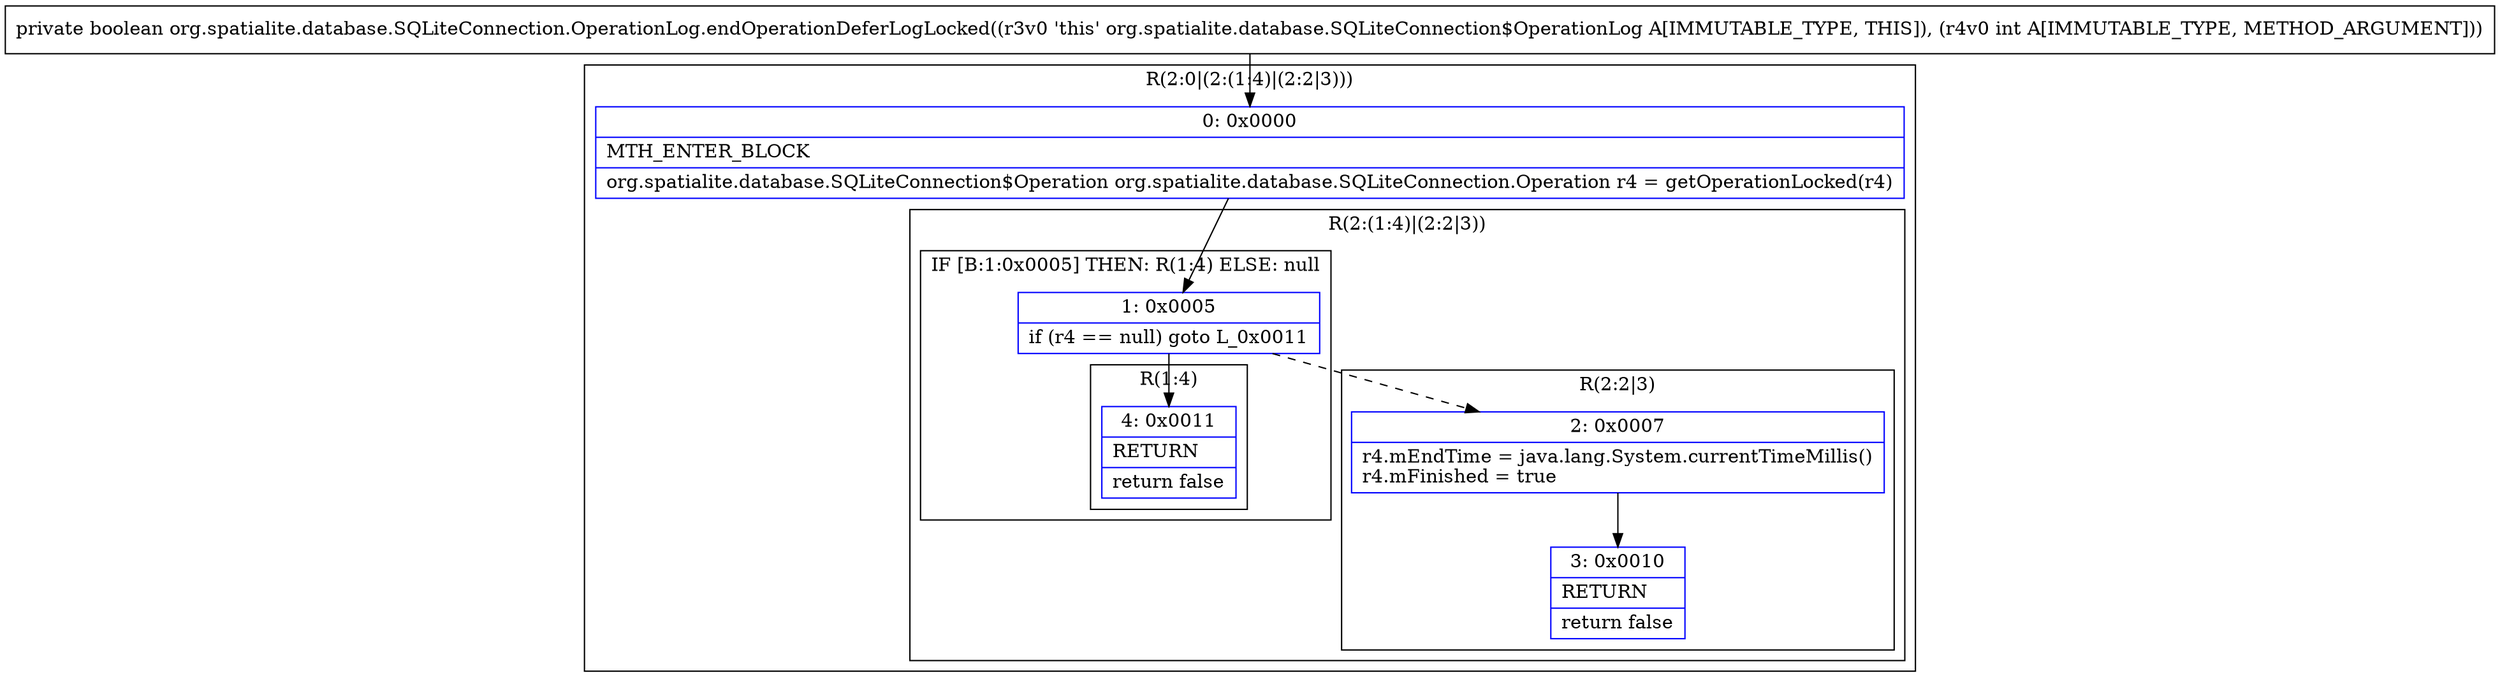 digraph "CFG fororg.spatialite.database.SQLiteConnection.OperationLog.endOperationDeferLogLocked(I)Z" {
subgraph cluster_Region_1384932884 {
label = "R(2:0|(2:(1:4)|(2:2|3)))";
node [shape=record,color=blue];
Node_0 [shape=record,label="{0\:\ 0x0000|MTH_ENTER_BLOCK\l|org.spatialite.database.SQLiteConnection$Operation org.spatialite.database.SQLiteConnection.Operation r4 = getOperationLocked(r4)\l}"];
subgraph cluster_Region_219267817 {
label = "R(2:(1:4)|(2:2|3))";
node [shape=record,color=blue];
subgraph cluster_IfRegion_1263399715 {
label = "IF [B:1:0x0005] THEN: R(1:4) ELSE: null";
node [shape=record,color=blue];
Node_1 [shape=record,label="{1\:\ 0x0005|if (r4 == null) goto L_0x0011\l}"];
subgraph cluster_Region_886111968 {
label = "R(1:4)";
node [shape=record,color=blue];
Node_4 [shape=record,label="{4\:\ 0x0011|RETURN\l|return false\l}"];
}
}
subgraph cluster_Region_1366159681 {
label = "R(2:2|3)";
node [shape=record,color=blue];
Node_2 [shape=record,label="{2\:\ 0x0007|r4.mEndTime = java.lang.System.currentTimeMillis()\lr4.mFinished = true\l}"];
Node_3 [shape=record,label="{3\:\ 0x0010|RETURN\l|return false\l}"];
}
}
}
MethodNode[shape=record,label="{private boolean org.spatialite.database.SQLiteConnection.OperationLog.endOperationDeferLogLocked((r3v0 'this' org.spatialite.database.SQLiteConnection$OperationLog A[IMMUTABLE_TYPE, THIS]), (r4v0 int A[IMMUTABLE_TYPE, METHOD_ARGUMENT])) }"];
MethodNode -> Node_0;
Node_0 -> Node_1;
Node_1 -> Node_2[style=dashed];
Node_1 -> Node_4;
Node_2 -> Node_3;
}

